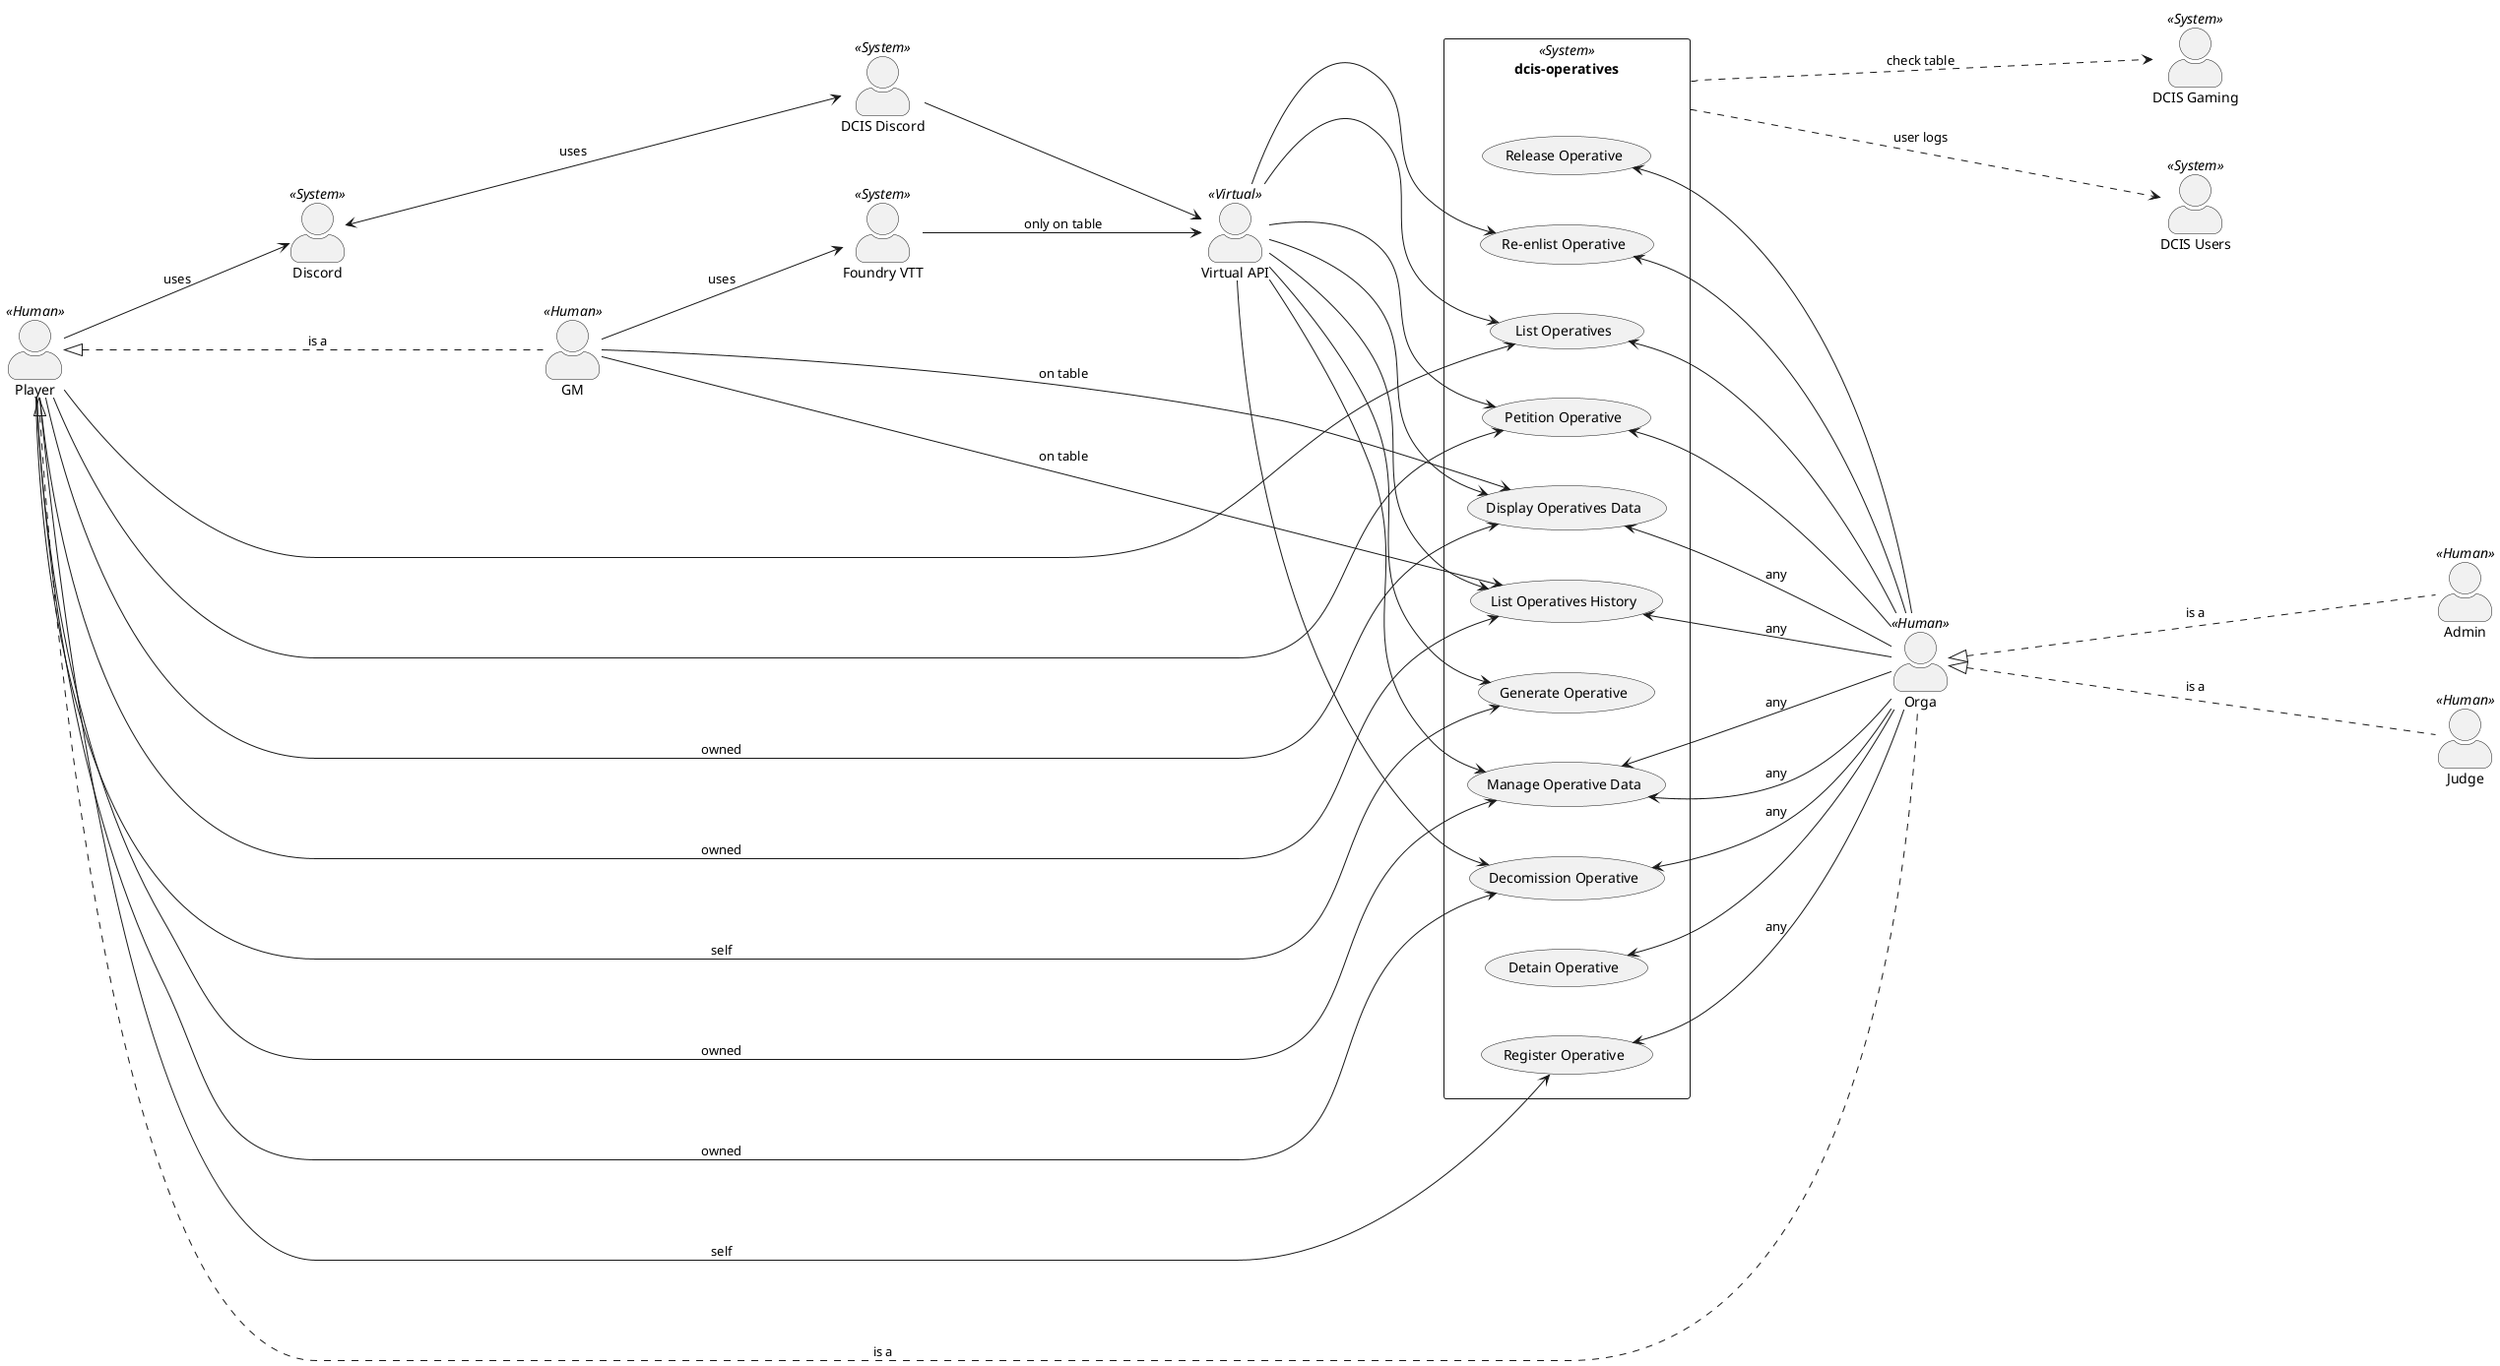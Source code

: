 @startuml
left to right direction
skinparam actorStyle awesome
skinparam nodesep 50
skinparam ranksep 200

together {
  Player << Human >> as user
  GM << Human >> as gm
  :Foundry VTT: as foundry << System >>
  :Discord: as discord << System >>

  :Virtual API: as api << Virtual >>
}

together {
  Judge << Human >> as judge
  Orga << Human >> as orga
  Admin << Human >> as admin
}

user <|-.- gm : is a
user <|-.- orga : is a

orga <|-.- judge : is a
orga <|-.- admin : is a

:DCIS Discord: as dcisDiscord << System >>
:DCIS Gaming: as dcisGaming << System >>
:DCIS Users: as dcisUsers << System >>


rectangle :dcis-operatives: as operatives << System >> {
    usecase "Register Operative" as opreg
    usecase "Generate Operative" as opgen
    usecase "Manage Operative Data" as opedit
    usecase "List Operatives" as oplist
    usecase "List Operatives History" as ophistory

    usecase "Display Operatives Data" as opdata

    usecase "Decomission Operative" as opretire
    usecase "Re-enlist Operative" as opreenlist

    usecase "Petition Operative" as oppetition
    usecase "Detain Operative" as opdetain
    usecase "Release Operative" as oprelease
}

gm --> foundry : uses
foundry --> api : only on table
discord <--> dcisDiscord : uses
dcisDiscord --> api

operatives -.-> dcisGaming : check table
operatives -.-> dcisUsers : user logs

user --> opreg : self
user --> oplist
user --> opgen : self
user --> opedit : owned
user --> opdata : owned
user --> ophistory : owned
user --> opretire : owned
user --> oppetition
user --> discord : uses

gm --> opdata : on table
gm --> ophistory : on table

api --> oplist
api --> opgen
api --> opedit
api --> opdata
api --> ophistory
api --> opretire
api --> opreenlist
api --> oppetition

oplist <-- orga
opdata <-- orga : any
opedit <-- orga : any
ophistory <-- orga : any
opretire <-- orga : any
opreenlist <-- orga
oppetition <-- orga
oprelease <-- orga
opreg <-- orga : any
opedit <-- orga : any
opdetain <-- orga
@enduml
